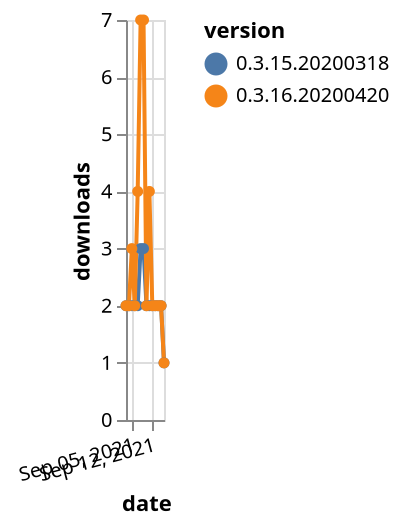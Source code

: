 {"$schema": "https://vega.github.io/schema/vega-lite/v5.json", "description": "A simple bar chart with embedded data.", "data": {"values": [{"date": "2021-09-03", "total": 1061, "delta": 2, "version": "0.3.15.20200318"}, {"date": "2021-09-04", "total": 1063, "delta": 2, "version": "0.3.15.20200318"}, {"date": "2021-09-05", "total": 1065, "delta": 2, "version": "0.3.15.20200318"}, {"date": "2021-09-06", "total": 1067, "delta": 2, "version": "0.3.15.20200318"}, {"date": "2021-09-07", "total": 1069, "delta": 2, "version": "0.3.15.20200318"}, {"date": "2021-09-08", "total": 1072, "delta": 3, "version": "0.3.15.20200318"}, {"date": "2021-09-09", "total": 1075, "delta": 3, "version": "0.3.15.20200318"}, {"date": "2021-09-10", "total": 1077, "delta": 2, "version": "0.3.15.20200318"}, {"date": "2021-09-11", "total": 1079, "delta": 2, "version": "0.3.15.20200318"}, {"date": "2021-09-12", "total": 1081, "delta": 2, "version": "0.3.15.20200318"}, {"date": "2021-09-13", "total": 1083, "delta": 2, "version": "0.3.15.20200318"}, {"date": "2021-09-14", "total": 1085, "delta": 2, "version": "0.3.15.20200318"}, {"date": "2021-09-15", "total": 1087, "delta": 2, "version": "0.3.15.20200318"}, {"date": "2021-09-16", "total": 1088, "delta": 1, "version": "0.3.15.20200318"}, {"date": "2021-09-03", "total": 1503, "delta": 2, "version": "0.3.16.20200420"}, {"date": "2021-09-04", "total": 1505, "delta": 2, "version": "0.3.16.20200420"}, {"date": "2021-09-05", "total": 1508, "delta": 3, "version": "0.3.16.20200420"}, {"date": "2021-09-06", "total": 1510, "delta": 2, "version": "0.3.16.20200420"}, {"date": "2021-09-07", "total": 1514, "delta": 4, "version": "0.3.16.20200420"}, {"date": "2021-09-08", "total": 1521, "delta": 7, "version": "0.3.16.20200420"}, {"date": "2021-09-09", "total": 1528, "delta": 7, "version": "0.3.16.20200420"}, {"date": "2021-09-10", "total": 1530, "delta": 2, "version": "0.3.16.20200420"}, {"date": "2021-09-11", "total": 1534, "delta": 4, "version": "0.3.16.20200420"}, {"date": "2021-09-12", "total": 1536, "delta": 2, "version": "0.3.16.20200420"}, {"date": "2021-09-13", "total": 1538, "delta": 2, "version": "0.3.16.20200420"}, {"date": "2021-09-14", "total": 1540, "delta": 2, "version": "0.3.16.20200420"}, {"date": "2021-09-15", "total": 1542, "delta": 2, "version": "0.3.16.20200420"}, {"date": "2021-09-16", "total": 1543, "delta": 1, "version": "0.3.16.20200420"}]}, "width": "container", "mark": {"type": "line", "point": {"filled": true}}, "encoding": {"x": {"field": "date", "type": "temporal", "timeUnit": "yearmonthdate", "title": "date", "axis": {"labelAngle": -15}}, "y": {"field": "delta", "type": "quantitative", "title": "downloads"}, "color": {"field": "version", "type": "nominal"}, "tooltip": {"field": "delta"}}}